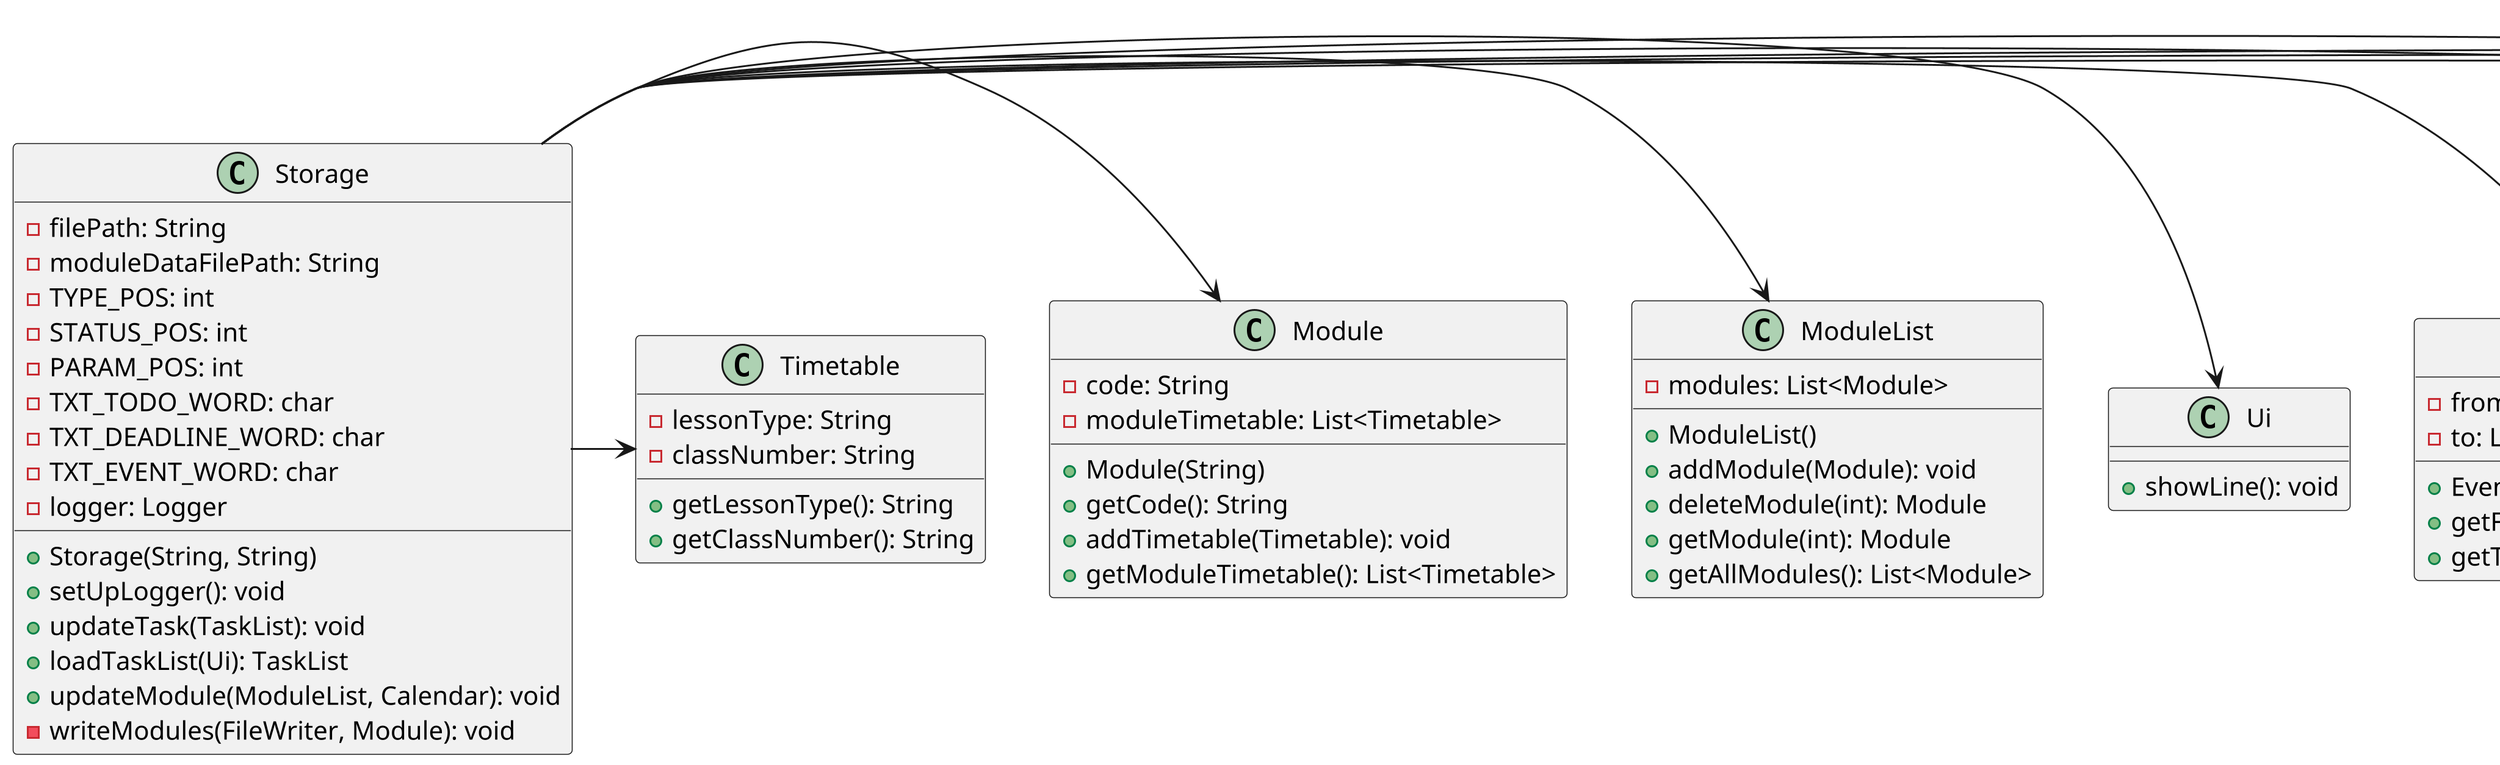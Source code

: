 @startuml
'https://plantuml.com/class-diagram
scale 3.0

interface LoggerInterface {
    + setUpLogger(): void
}

class Storage {
    - filePath: String
    - moduleDataFilePath: String
    - TYPE_POS: int
    - STATUS_POS: int
    - PARAM_POS: int
    - TXT_TODO_WORD: char
    - TXT_DEADLINE_WORD: char
    - TXT_EVENT_WORD: char
    - logger: Logger

    + Storage(String, String)
    + setUpLogger(): void
    + updateTask(TaskList): void
    + loadTaskList(Ui): TaskList
    + updateModule(ModuleList, Calendar): void
    - writeModules(FileWriter, Module): void
}

class TaskList {
    - tasks: List<Task>

    + TaskList()
    + addTask(Task): void
    + deleteTask(int): Task
    + markTaskAsDone(int): Task
    + getTask(int): Task
    + getAllTasks(): List<Task>
}

class Task {
    - description: String
    - isDone: boolean
    - storePattern: DateTimeFormatter

    + Task(String)
    + getDescription(): String
    + markAsDone(): void
    + getStatus(): String
    + getType(): String
}

class Todo {
- description: String
+getDescription(): String
}
class Deadline {
    - by: LocalDateTime

    + Deadline(String, LocalDateTime)
    + getBy(DateTimeFormatter): String
}

class Event {
    - from: LocalDateTime
    - to: LocalDateTime

    + Event(String, LocalDateTime, LocalDateTime)
    + getFrom(DateTimeFormatter): String
    + getTo(DateTimeFormatter): String
}

class Ui {
    + showLine(): void
}

class ModuleList {
    - modules: List<Module>

    + ModuleList()
    + addModule(Module): void
    + deleteModule(int): Module
    + getModule(int): Module
    + getAllModules(): List<Module>
}

class Module {
    - code: String
    - moduleTimetable: List<Timetable>

    + Module(String)
    + getCode(): String
    + addTimetable(Timetable): void
    + getModuleTimetable(): List<Timetable>
}

class Timetable {
    - lessonType: String
    - classNumber: String

    + getLessonType(): String
    + getClassNumber(): String
}

Storage -> LoggerInterface
Storage -> TaskList
Storage -> Task
Storage -> Todo
Storage -> Deadline
Storage -> Event
Storage -> Ui
Storage -> ModuleList
Storage -> Module
Storage -> Timetable

@enduml
